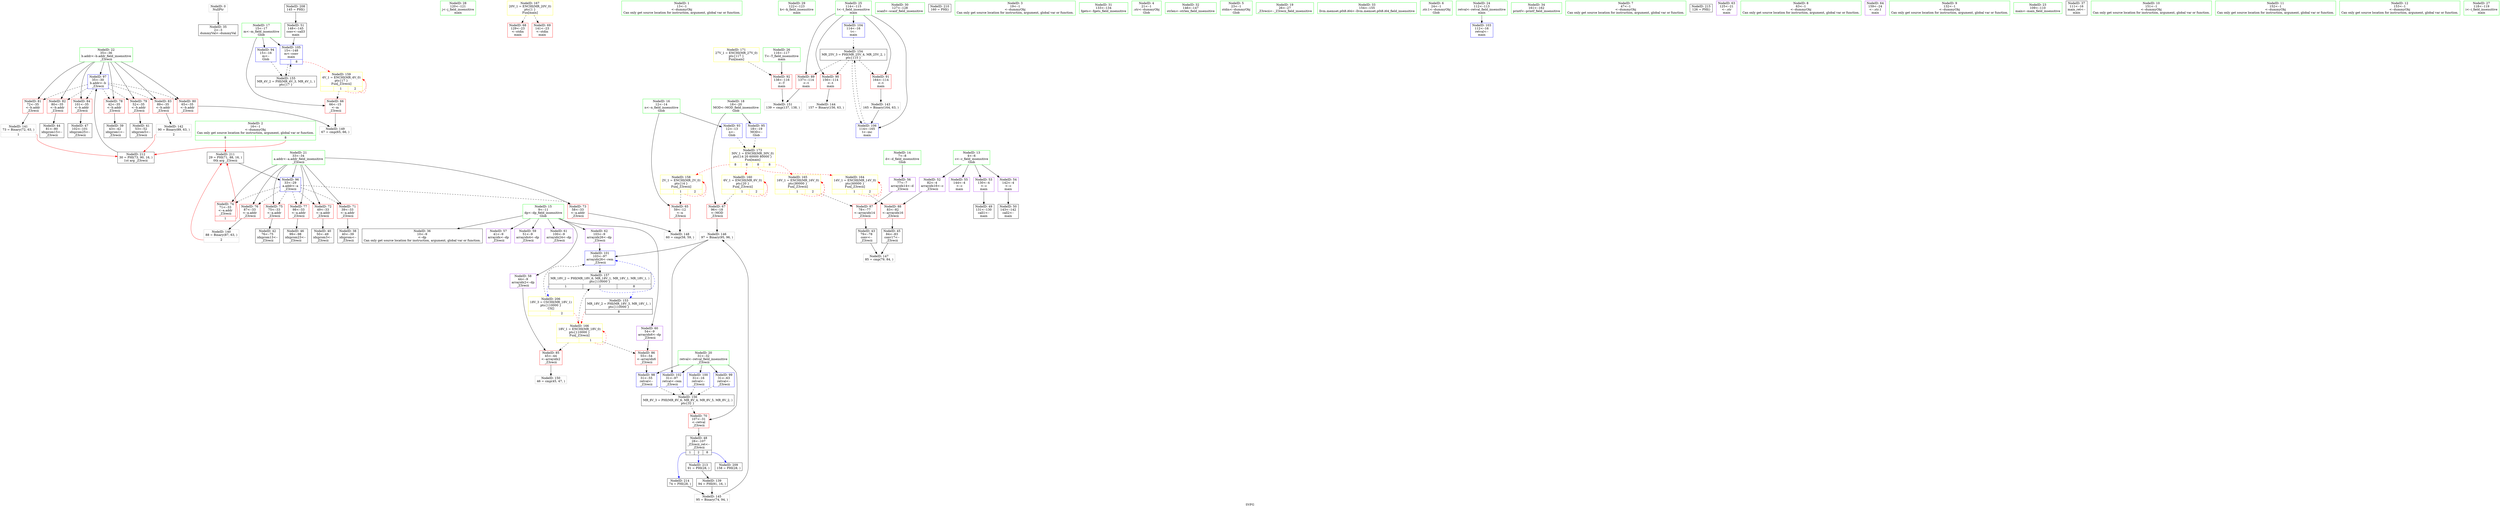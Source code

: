 digraph "SVFG" {
	label="SVFG";

	Node0x561f10889510 [shape=record,color=grey,label="{NodeID: 0\nNullPtr}"];
	Node0x561f10889510 -> Node0x561f1089e9a0[style=solid];
	Node0x561f1089f590 [shape=record,color=blue,label="{NodeID: 97\n35\<--30\nb.addr\<--b\n_Z3recii\n}"];
	Node0x561f1089f590 -> Node0x561f108a1d10[style=dashed];
	Node0x561f1089f590 -> Node0x561f108a1de0[style=dashed];
	Node0x561f1089f590 -> Node0x561f108a1eb0[style=dashed];
	Node0x561f1089f590 -> Node0x561f108a1f80[style=dashed];
	Node0x561f1089f590 -> Node0x561f108a2050[style=dashed];
	Node0x561f1089f590 -> Node0x561f108a2120[style=dashed];
	Node0x561f1089f590 -> Node0x561f108a21f0[style=dashed];
	Node0x561f1089d650 [shape=record,color=green,label="{NodeID: 14\n7\<--8\nd\<--d_field_insensitive\nGlob }"];
	Node0x561f1089d650 -> Node0x561f108a0b30[style=solid];
	Node0x561f1089e300 [shape=record,color=green,label="{NodeID: 28\n120\<--121\nj\<--j_field_insensitive\nmain\n}"];
	Node0x561f108bb9b0 [shape=record,color=black,label="{NodeID: 208\n145 = PHI()\n}"];
	Node0x561f108bb9b0 -> Node0x561f108a0720[style=solid];
	Node0x561f1089efb0 [shape=record,color=black,label="{NodeID: 42\n76\<--75\nidxprom13\<--\n_Z3recii\n}"];
	Node0x561f108a0390 [shape=record,color=black,label="{NodeID: 139\n94 = PHI(91, 16, )\n}"];
	Node0x561f108a0390 -> Node0x561f108a70b0[style=solid];
	Node0x561f108a0b30 [shape=record,color=purple,label="{NodeID: 56\n77\<--7\narrayidx14\<--d\n_Z3recii\n}"];
	Node0x561f108a0b30 -> Node0x561f108a2460[style=solid];
	Node0x561f108ac990 [shape=record,color=black,label="{NodeID: 153\nMR_18V_2 = PHI(MR_18V_3, MR_18V_1, )\npts\{110000 \}\n|{<s0>8}}"];
	Node0x561f108ac990:s0 -> Node0x561f108af3d0[style=dashed,color=red];
	Node0x561f108a1690 [shape=record,color=red,label="{NodeID: 70\n107\<--31\n\<--retval\n_Z3recii\n}"];
	Node0x561f108a1690 -> Node0x561f108a04b0[style=solid];
	Node0x561f108af4b0 [shape=record,color=yellow,style=double,label="{NodeID: 167\n20V_1 = ENCHI(MR_20V_0)\npts\{1 \}\nFun[main]}"];
	Node0x561f108af4b0 -> Node0x561f108a14f0[style=dashed];
	Node0x561f108af4b0 -> Node0x561f108a15c0[style=dashed];
	Node0x561f108a21f0 [shape=record,color=red,label="{NodeID: 84\n101\<--35\n\<--b.addr\n_Z3recii\n}"];
	Node0x561f108a21f0 -> Node0x561f1089f3c0[style=solid];
	Node0x561f108896e0 [shape=record,color=green,label="{NodeID: 1\n13\<--1\n\<--dummyObj\nCan only get source location for instruction, argument, global var or function.}"];
	Node0x561f1089f660 [shape=record,color=blue,label="{NodeID: 98\n31\<--55\nretval\<--\n_Z3recii\n}"];
	Node0x561f1089f660 -> Node0x561f108ad890[style=dashed];
	Node0x561f1089d750 [shape=record,color=green,label="{NodeID: 15\n9\<--11\ndp\<--dp_field_insensitive\nGlob }"];
	Node0x561f1089d750 -> Node0x561f1089eaa0[style=solid];
	Node0x561f1089d750 -> Node0x561f108a0c00[style=solid];
	Node0x561f1089d750 -> Node0x561f108a0cd0[style=solid];
	Node0x561f1089d750 -> Node0x561f108a0da0[style=solid];
	Node0x561f1089d750 -> Node0x561f108a0e70[style=solid];
	Node0x561f1089d750 -> Node0x561f108a0f40[style=solid];
	Node0x561f1089d750 -> Node0x561f108a1010[style=solid];
	Node0x561f1089e3d0 [shape=record,color=green,label="{NodeID: 29\n122\<--123\nk\<--k_field_insensitive\nmain\n}"];
	Node0x561f108bc0a0 [shape=record,color=black,label="{NodeID: 209\n158 = PHI(28, )\n}"];
	Node0x561f1089f080 [shape=record,color=black,label="{NodeID: 43\n79\<--78\nconv\<--\n_Z3recii\n}"];
	Node0x561f1089f080 -> Node0x561f108a73b0[style=solid];
	Node0x561f108a6930 [shape=record,color=grey,label="{NodeID: 140\n88 = Binary(87, 63, )\n|{<s0>2}}"];
	Node0x561f108a6930:s0 -> Node0x561f108bc300[style=solid,color=red];
	Node0x561f108a0c00 [shape=record,color=purple,label="{NodeID: 57\n41\<--9\narrayidx\<--dp\n_Z3recii\n}"];
	Node0x561f108ace90 [shape=record,color=black,label="{NodeID: 154\nMR_25V_3 = PHI(MR_25V_4, MR_25V_2, )\npts\{115 \}\n}"];
	Node0x561f108ace90 -> Node0x561f108a2600[style=dashed];
	Node0x561f108ace90 -> Node0x561f108a26d0[style=dashed];
	Node0x561f108ace90 -> Node0x561f108a27a0[style=dashed];
	Node0x561f108ace90 -> Node0x561f108a3c60[style=dashed];
	Node0x561f108a1760 [shape=record,color=red,label="{NodeID: 71\n39\<--33\n\<--a.addr\n_Z3recii\n}"];
	Node0x561f108a1760 -> Node0x561f1089ec70[style=solid];
	Node0x561f108a22c0 [shape=record,color=red,label="{NodeID: 85\n45\<--44\n\<--arrayidx2\n_Z3recii\n}"];
	Node0x561f108a22c0 -> Node0x561f108a7830[style=solid];
	Node0x561f1089c3a0 [shape=record,color=green,label="{NodeID: 2\n16\<--1\n\<--dummyObj\nCan only get source location for instruction, argument, global var or function.|{<s0>8|<s1>8}}"];
	Node0x561f1089c3a0:s0 -> Node0x561f108bc300[style=solid,color=red];
	Node0x561f1089c3a0:s1 -> Node0x561f108bc5d0[style=solid,color=red];
	Node0x561f1089f730 [shape=record,color=blue,label="{NodeID: 99\n31\<--63\nretval\<--\n_Z3recii\n}"];
	Node0x561f1089f730 -> Node0x561f108ad890[style=dashed];
	Node0x561f1089d850 [shape=record,color=green,label="{NodeID: 16\n12\<--14\nn\<--n_field_insensitive\nGlob }"];
	Node0x561f1089d850 -> Node0x561f108a1280[style=solid];
	Node0x561f1089d850 -> Node0x561f108a2940[style=solid];
	Node0x561f1089e4a0 [shape=record,color=green,label="{NodeID: 30\n127\<--128\nscanf\<--scanf_field_insensitive\n}"];
	Node0x561f108bc230 [shape=record,color=black,label="{NodeID: 210\n160 = PHI()\n}"];
	Node0x561f1089f150 [shape=record,color=black,label="{NodeID: 44\n81\<--80\nidxprom15\<--\n_Z3recii\n}"];
	Node0x561f108a6ab0 [shape=record,color=grey,label="{NodeID: 141\n73 = Binary(72, 63, )\n|{<s0>1}}"];
	Node0x561f108a6ab0:s0 -> Node0x561f108bc5d0[style=solid,color=red];
	Node0x561f108a0cd0 [shape=record,color=purple,label="{NodeID: 58\n44\<--9\narrayidx2\<--dp\n_Z3recii\n}"];
	Node0x561f108a0cd0 -> Node0x561f108a22c0[style=solid];
	Node0x561f108ad390 [shape=record,color=black,label="{NodeID: 155\nMR_4V_2 = PHI(MR_4V_3, MR_4V_1, )\npts\{17 \}\n}"];
	Node0x561f108ad390 -> Node0x561f1089fc10[style=dashed];
	Node0x561f108a1830 [shape=record,color=red,label="{NodeID: 72\n49\<--33\n\<--a.addr\n_Z3recii\n}"];
	Node0x561f108a1830 -> Node0x561f1089ee10[style=solid];
	Node0x561f108a2390 [shape=record,color=red,label="{NodeID: 86\n55\<--54\n\<--arrayidx6\n_Z3recii\n}"];
	Node0x561f108a2390 -> Node0x561f1089f660[style=solid];
	Node0x561f1089c430 [shape=record,color=green,label="{NodeID: 3\n19\<--1\n\<--dummyObj\nCan only get source location for instruction, argument, global var or function.}"];
	Node0x561f1089f800 [shape=record,color=blue,label="{NodeID: 100\n31\<--16\nretval\<--\n_Z3recii\n}"];
	Node0x561f1089f800 -> Node0x561f108ad890[style=dashed];
	Node0x561f1089d950 [shape=record,color=green,label="{NodeID: 17\n15\<--17\nm\<--m_field_insensitive\nGlob }"];
	Node0x561f1089d950 -> Node0x561f108a1350[style=solid];
	Node0x561f1089d950 -> Node0x561f108a2a40[style=solid];
	Node0x561f1089d950 -> Node0x561f1089fc10[style=solid];
	Node0x561f1089e5a0 [shape=record,color=green,label="{NodeID: 31\n133\<--134\nfgets\<--fgets_field_insensitive\n}"];
	Node0x561f108bc300 [shape=record,color=black,label="{NodeID: 211\n29 = PHI(71, 88, 16, )\n0th arg _Z3recii }"];
	Node0x561f108bc300 -> Node0x561f1089f4c0[style=solid];
	Node0x561f1089f220 [shape=record,color=black,label="{NodeID: 45\n84\<--83\nconv17\<--\n_Z3recii\n}"];
	Node0x561f1089f220 -> Node0x561f108a73b0[style=solid];
	Node0x561f108a6c30 [shape=record,color=grey,label="{NodeID: 142\n90 = Binary(89, 63, )\n|{<s0>2}}"];
	Node0x561f108a6c30:s0 -> Node0x561f108bc5d0[style=solid,color=red];
	Node0x561f108a0da0 [shape=record,color=purple,label="{NodeID: 59\n51\<--9\narrayidx4\<--dp\n_Z3recii\n}"];
	Node0x561f108ad890 [shape=record,color=black,label="{NodeID: 156\nMR_8V_3 = PHI(MR_8V_6, MR_8V_4, MR_8V_5, MR_8V_2, )\npts\{32 \}\n}"];
	Node0x561f108ad890 -> Node0x561f108a1690[style=dashed];
	Node0x561f108a1900 [shape=record,color=red,label="{NodeID: 73\n58\<--33\n\<--a.addr\n_Z3recii\n}"];
	Node0x561f108a1900 -> Node0x561f108a7530[style=solid];
	Node0x561f108a2460 [shape=record,color=red,label="{NodeID: 87\n78\<--77\n\<--arrayidx14\n_Z3recii\n}"];
	Node0x561f108a2460 -> Node0x561f1089f080[style=solid];
	Node0x561f1089c6e0 [shape=record,color=green,label="{NodeID: 4\n21\<--1\n.str\<--dummyObj\nGlob }"];
	Node0x561f1089f8d0 [shape=record,color=blue,label="{NodeID: 101\n103\<--97\narrayidx26\<--rem\n_Z3recii\n}"];
	Node0x561f1089f8d0 -> Node0x561f108add90[style=dashed];
	Node0x561f1089da50 [shape=record,color=green,label="{NodeID: 18\n18\<--20\nMOD\<--MOD_field_insensitive\nGlob }"];
	Node0x561f1089da50 -> Node0x561f108a1420[style=solid];
	Node0x561f1089da50 -> Node0x561f108a2b40[style=solid];
	Node0x561f1089e6a0 [shape=record,color=green,label="{NodeID: 32\n146\<--147\nstrlen\<--strlen_field_insensitive\n}"];
	Node0x561f108bc5d0 [shape=record,color=black,label="{NodeID: 212\n30 = PHI(73, 90, 16, )\n1st arg _Z3recii }"];
	Node0x561f108bc5d0 -> Node0x561f1089f590[style=solid];
	Node0x561f1089f2f0 [shape=record,color=black,label="{NodeID: 46\n99\<--98\nidxprom23\<--\n_Z3recii\n}"];
	Node0x561f108a6db0 [shape=record,color=grey,label="{NodeID: 143\n165 = Binary(164, 63, )\n}"];
	Node0x561f108a6db0 -> Node0x561f108a3c60[style=solid];
	Node0x561f108a0e70 [shape=record,color=purple,label="{NodeID: 60\n54\<--9\narrayidx6\<--dp\n_Z3recii\n}"];
	Node0x561f108a0e70 -> Node0x561f108a2390[style=solid];
	Node0x561f108add90 [shape=record,color=black,label="{NodeID: 157\nMR_18V_2 = PHI(MR_18V_6, MR_18V_1, MR_18V_1, MR_18V_1, )\npts\{110000 \}\n|{<s0>1|<s1>2|<s2>8}}"];
	Node0x561f108add90:s0 -> Node0x561f108a3a30[style=dashed,color=blue];
	Node0x561f108add90:s1 -> Node0x561f1089f8d0[style=dashed,color=blue];
	Node0x561f108add90:s2 -> Node0x561f108ac990[style=dashed,color=blue];
	Node0x561f108a19d0 [shape=record,color=red,label="{NodeID: 74\n71\<--33\n\<--a.addr\n_Z3recii\n|{<s0>1}}"];
	Node0x561f108a19d0:s0 -> Node0x561f108bc300[style=solid,color=red];
	Node0x561f108af860 [shape=record,color=yellow,style=double,label="{NodeID: 171\n27V_1 = ENCHI(MR_27V_0)\npts\{117 \}\nFun[main]}"];
	Node0x561f108af860 -> Node0x561f108a2870[style=dashed];
	Node0x561f108a2530 [shape=record,color=red,label="{NodeID: 88\n83\<--82\n\<--arrayidx16\n_Z3recii\n}"];
	Node0x561f108a2530 -> Node0x561f1089f220[style=solid];
	Node0x561f1089c770 [shape=record,color=green,label="{NodeID: 5\n23\<--1\nstdin\<--dummyObj\nGlob }"];
	Node0x561f1089f9a0 [shape=record,color=blue,label="{NodeID: 102\n31\<--97\nretval\<--rem\n_Z3recii\n}"];
	Node0x561f1089f9a0 -> Node0x561f108ad890[style=dashed];
	Node0x561f1089db50 [shape=record,color=green,label="{NodeID: 19\n26\<--27\n_Z3recii\<--_Z3recii_field_insensitive\n}"];
	Node0x561f1089e7a0 [shape=record,color=green,label="{NodeID: 33\n154\<--155\nllvm.memset.p0i8.i64\<--llvm.memset.p0i8.i64_field_insensitive\n}"];
	Node0x561f108bc7f0 [shape=record,color=black,label="{NodeID: 213\n91 = PHI(28, )\n}"];
	Node0x561f108bc7f0 -> Node0x561f108a0390[style=solid];
	Node0x561f1089f3c0 [shape=record,color=black,label="{NodeID: 47\n102\<--101\nidxprom25\<--\n_Z3recii\n}"];
	Node0x561f108a6f30 [shape=record,color=grey,label="{NodeID: 144\n157 = Binary(156, 63, )\n}"];
	Node0x561f108a0f40 [shape=record,color=purple,label="{NodeID: 61\n100\<--9\narrayidx24\<--dp\n_Z3recii\n}"];
	Node0x561f108ae290 [shape=record,color=yellow,style=double,label="{NodeID: 158\n2V_1 = ENCHI(MR_2V_0)\npts\{14 \}\nFun[_Z3recii]|{|<s1>1|<s2>2}}"];
	Node0x561f108ae290 -> Node0x561f108a1280[style=dashed];
	Node0x561f108ae290:s1 -> Node0x561f108ae290[style=dashed,color=red];
	Node0x561f108ae290:s2 -> Node0x561f108ae290[style=dashed,color=red];
	Node0x561f108a1aa0 [shape=record,color=red,label="{NodeID: 75\n75\<--33\n\<--a.addr\n_Z3recii\n}"];
	Node0x561f108a1aa0 -> Node0x561f1089efb0[style=solid];
	Node0x561f108a2600 [shape=record,color=red,label="{NodeID: 89\n137\<--114\n\<--t\nmain\n}"];
	Node0x561f108a2600 -> Node0x561f108a79b0[style=solid];
	Node0x561f1089c800 [shape=record,color=green,label="{NodeID: 6\n24\<--1\n.str.1\<--dummyObj\nGlob }"];
	Node0x561f1089fa70 [shape=record,color=blue,label="{NodeID: 103\n112\<--16\nretval\<--\nmain\n}"];
	Node0x561f1089dc50 [shape=record,color=green,label="{NodeID: 20\n31\<--32\nretval\<--retval_field_insensitive\n_Z3recii\n}"];
	Node0x561f1089dc50 -> Node0x561f108a1690[style=solid];
	Node0x561f1089dc50 -> Node0x561f1089f660[style=solid];
	Node0x561f1089dc50 -> Node0x561f1089f730[style=solid];
	Node0x561f1089dc50 -> Node0x561f1089f800[style=solid];
	Node0x561f1089dc50 -> Node0x561f1089f9a0[style=solid];
	Node0x561f1089e8a0 [shape=record,color=green,label="{NodeID: 34\n161\<--162\nprintf\<--printf_field_insensitive\n}"];
	Node0x561f108bca20 [shape=record,color=black,label="{NodeID: 214\n74 = PHI(28, )\n}"];
	Node0x561f108bca20 -> Node0x561f108a70b0[style=solid];
	Node0x561f108a04b0 [shape=record,color=black,label="{NodeID: 48\n28\<--107\n_Z3recii_ret\<--\n_Z3recii\n|{<s0>1|<s1>2|<s2>8}}"];
	Node0x561f108a04b0:s0 -> Node0x561f108bca20[style=solid,color=blue];
	Node0x561f108a04b0:s1 -> Node0x561f108bc7f0[style=solid,color=blue];
	Node0x561f108a04b0:s2 -> Node0x561f108bc0a0[style=solid,color=blue];
	Node0x561f108a70b0 [shape=record,color=grey,label="{NodeID: 145\n95 = Binary(74, 94, )\n}"];
	Node0x561f108a70b0 -> Node0x561f108a7230[style=solid];
	Node0x561f108a1010 [shape=record,color=purple,label="{NodeID: 62\n103\<--9\narrayidx26\<--dp\n_Z3recii\n}"];
	Node0x561f108a1010 -> Node0x561f1089f8d0[style=solid];
	Node0x561f108aedb0 [shape=record,color=yellow,style=double,label="{NodeID: 159\n4V_1 = ENCHI(MR_4V_0)\npts\{17 \}\nFun[_Z3recii]|{|<s1>1|<s2>2}}"];
	Node0x561f108aedb0 -> Node0x561f108a1350[style=dashed];
	Node0x561f108aedb0:s1 -> Node0x561f108aedb0[style=dashed,color=red];
	Node0x561f108aedb0:s2 -> Node0x561f108aedb0[style=dashed,color=red];
	Node0x561f108a1b70 [shape=record,color=red,label="{NodeID: 76\n87\<--33\n\<--a.addr\n_Z3recii\n}"];
	Node0x561f108a1b70 -> Node0x561f108a6930[style=solid];
	Node0x561f108afa20 [shape=record,color=yellow,style=double,label="{NodeID: 173\n30V_1 = ENCHI(MR_30V_0)\npts\{14 20 60000 80000 \}\nFun[main]|{<s0>8|<s1>8|<s2>8|<s3>8}}"];
	Node0x561f108afa20:s0 -> Node0x561f108ae290[style=dashed,color=red];
	Node0x561f108afa20:s1 -> Node0x561f108aee90[style=dashed,color=red];
	Node0x561f108afa20:s2 -> Node0x561f108af210[style=dashed,color=red];
	Node0x561f108afa20:s3 -> Node0x561f108af2f0[style=dashed,color=red];
	Node0x561f108a26d0 [shape=record,color=red,label="{NodeID: 90\n156\<--114\n\<--t\nmain\n}"];
	Node0x561f108a26d0 -> Node0x561f108a6f30[style=solid];
	Node0x561f1089c890 [shape=record,color=green,label="{NodeID: 7\n47\<--1\n\<--dummyObj\nCan only get source location for instruction, argument, global var or function.}"];
	Node0x561f1089fb40 [shape=record,color=blue,label="{NodeID: 104\n114\<--16\nt\<--\nmain\n}"];
	Node0x561f1089fb40 -> Node0x561f108ace90[style=dashed];
	Node0x561f1089dd20 [shape=record,color=green,label="{NodeID: 21\n33\<--34\na.addr\<--a.addr_field_insensitive\n_Z3recii\n}"];
	Node0x561f1089dd20 -> Node0x561f108a1760[style=solid];
	Node0x561f1089dd20 -> Node0x561f108a1830[style=solid];
	Node0x561f1089dd20 -> Node0x561f108a1900[style=solid];
	Node0x561f1089dd20 -> Node0x561f108a19d0[style=solid];
	Node0x561f1089dd20 -> Node0x561f108a1aa0[style=solid];
	Node0x561f1089dd20 -> Node0x561f108a1b70[style=solid];
	Node0x561f1089dd20 -> Node0x561f108a1c40[style=solid];
	Node0x561f1089dd20 -> Node0x561f1089f4c0[style=solid];
	Node0x561f1089e9a0 [shape=record,color=black,label="{NodeID: 35\n2\<--3\ndummyVal\<--dummyVal\n}"];
	Node0x561f108bcb60 [shape=record,color=black,label="{NodeID: 215\n126 = PHI()\n}"];
	Node0x561f108a0580 [shape=record,color=black,label="{NodeID: 49\n131\<--130\ncall1\<--\nmain\n}"];
	Node0x561f108a7230 [shape=record,color=grey,label="{NodeID: 146\n97 = Binary(95, 96, )\n}"];
	Node0x561f108a7230 -> Node0x561f1089f8d0[style=solid];
	Node0x561f108a7230 -> Node0x561f1089f9a0[style=solid];
	Node0x561f108a10e0 [shape=record,color=purple,label="{NodeID: 63\n125\<--21\n\<--.str\nmain\n}"];
	Node0x561f108aee90 [shape=record,color=yellow,style=double,label="{NodeID: 160\n6V_1 = ENCHI(MR_6V_0)\npts\{20 \}\nFun[_Z3recii]|{|<s1>1|<s2>2}}"];
	Node0x561f108aee90 -> Node0x561f108a1420[style=dashed];
	Node0x561f108aee90:s1 -> Node0x561f108aee90[style=dashed,color=red];
	Node0x561f108aee90:s2 -> Node0x561f108aee90[style=dashed,color=red];
	Node0x561f108a1c40 [shape=record,color=red,label="{NodeID: 77\n98\<--33\n\<--a.addr\n_Z3recii\n}"];
	Node0x561f108a1c40 -> Node0x561f1089f2f0[style=solid];
	Node0x561f108a27a0 [shape=record,color=red,label="{NodeID: 91\n164\<--114\n\<--t\nmain\n}"];
	Node0x561f108a27a0 -> Node0x561f108a6db0[style=solid];
	Node0x561f1089d0d0 [shape=record,color=green,label="{NodeID: 8\n63\<--1\n\<--dummyObj\nCan only get source location for instruction, argument, global var or function.}"];
	Node0x561f1089fc10 [shape=record,color=blue,label="{NodeID: 105\n15\<--148\nm\<--conv\nmain\n|{|<s1>8}}"];
	Node0x561f1089fc10 -> Node0x561f108ad390[style=dashed];
	Node0x561f1089fc10:s1 -> Node0x561f108aedb0[style=dashed,color=red];
	Node0x561f1089ddf0 [shape=record,color=green,label="{NodeID: 22\n35\<--36\nb.addr\<--b.addr_field_insensitive\n_Z3recii\n}"];
	Node0x561f1089ddf0 -> Node0x561f108a1d10[style=solid];
	Node0x561f1089ddf0 -> Node0x561f108a1de0[style=solid];
	Node0x561f1089ddf0 -> Node0x561f108a1eb0[style=solid];
	Node0x561f1089ddf0 -> Node0x561f108a1f80[style=solid];
	Node0x561f1089ddf0 -> Node0x561f108a2050[style=solid];
	Node0x561f1089ddf0 -> Node0x561f108a2120[style=solid];
	Node0x561f1089ddf0 -> Node0x561f108a21f0[style=solid];
	Node0x561f1089ddf0 -> Node0x561f1089f590[style=solid];
	Node0x561f1089eaa0 [shape=record,color=black,label="{NodeID: 36\n10\<--9\n\<--dp\nCan only get source location for instruction, argument, global var or function.}"];
	Node0x561f108a0650 [shape=record,color=black,label="{NodeID: 50\n143\<--142\ncall2\<--\nmain\n}"];
	Node0x561f108a73b0 [shape=record,color=grey,label="{NodeID: 147\n85 = cmp(79, 84, )\n}"];
	Node0x561f108a11b0 [shape=record,color=purple,label="{NodeID: 64\n159\<--24\n\<--.str.1\nmain\n}"];
	Node0x561f108a1d10 [shape=record,color=red,label="{NodeID: 78\n42\<--35\n\<--b.addr\n_Z3recii\n}"];
	Node0x561f108a1d10 -> Node0x561f1089ed40[style=solid];
	Node0x561f108a2870 [shape=record,color=red,label="{NodeID: 92\n138\<--116\n\<--T\nmain\n}"];
	Node0x561f108a2870 -> Node0x561f108a79b0[style=solid];
	Node0x561f1089d190 [shape=record,color=green,label="{NodeID: 9\n132\<--1\n\<--dummyObj\nCan only get source location for instruction, argument, global var or function.}"];
	Node0x561f108a3c60 [shape=record,color=blue,label="{NodeID: 106\n114\<--165\nt\<--inc\nmain\n}"];
	Node0x561f108a3c60 -> Node0x561f108ace90[style=dashed];
	Node0x561f1089dec0 [shape=record,color=green,label="{NodeID: 23\n109\<--110\nmain\<--main_field_insensitive\n}"];
	Node0x561f1089eba0 [shape=record,color=black,label="{NodeID: 37\n111\<--16\nmain_ret\<--\nmain\n}"];
	Node0x561f108a0720 [shape=record,color=black,label="{NodeID: 51\n148\<--145\nconv\<--call3\nmain\n}"];
	Node0x561f108a0720 -> Node0x561f1089fc10[style=solid];
	Node0x561f108a7530 [shape=record,color=grey,label="{NodeID: 148\n60 = cmp(58, 59, )\n}"];
	Node0x561f108a1280 [shape=record,color=red,label="{NodeID: 65\n59\<--12\n\<--n\n_Z3recii\n}"];
	Node0x561f108a1280 -> Node0x561f108a7530[style=solid];
	Node0x561f108a1de0 [shape=record,color=red,label="{NodeID: 79\n52\<--35\n\<--b.addr\n_Z3recii\n}"];
	Node0x561f108a1de0 -> Node0x561f1089eee0[style=solid];
	Node0x561f108a2940 [shape=record,color=blue,label="{NodeID: 93\n12\<--13\nn\<--\nGlob }"];
	Node0x561f108a2940 -> Node0x561f108afa20[style=dashed];
	Node0x561f1089d250 [shape=record,color=green,label="{NodeID: 10\n151\<--1\n\<--dummyObj\nCan only get source location for instruction, argument, global var or function.}"];
	Node0x561f1089dfc0 [shape=record,color=green,label="{NodeID: 24\n112\<--113\nretval\<--retval_field_insensitive\nmain\n}"];
	Node0x561f1089dfc0 -> Node0x561f1089fa70[style=solid];
	Node0x561f1089ec70 [shape=record,color=black,label="{NodeID: 38\n40\<--39\nidxprom\<--\n_Z3recii\n}"];
	Node0x561f108a07f0 [shape=record,color=purple,label="{NodeID: 52\n82\<--4\narrayidx16\<--c\n_Z3recii\n}"];
	Node0x561f108a07f0 -> Node0x561f108a2530[style=solid];
	Node0x561f108a76b0 [shape=record,color=grey,label="{NodeID: 149\n67 = cmp(65, 66, )\n}"];
	Node0x561f108a1350 [shape=record,color=red,label="{NodeID: 66\n66\<--15\n\<--m\n_Z3recii\n}"];
	Node0x561f108a1350 -> Node0x561f108a76b0[style=solid];
	Node0x561f108a1eb0 [shape=record,color=red,label="{NodeID: 80\n65\<--35\n\<--b.addr\n_Z3recii\n}"];
	Node0x561f108a1eb0 -> Node0x561f108a76b0[style=solid];
	Node0x561f108a2a40 [shape=record,color=blue,label="{NodeID: 94\n15\<--16\nm\<--\nGlob }"];
	Node0x561f108a2a40 -> Node0x561f108ad390[style=dashed];
	Node0x561f1089d350 [shape=record,color=green,label="{NodeID: 11\n152\<--1\n\<--dummyObj\nCan only get source location for instruction, argument, global var or function.}"];
	Node0x561f1089e090 [shape=record,color=green,label="{NodeID: 25\n114\<--115\nt\<--t_field_insensitive\nmain\n}"];
	Node0x561f1089e090 -> Node0x561f108a2600[style=solid];
	Node0x561f1089e090 -> Node0x561f108a26d0[style=solid];
	Node0x561f1089e090 -> Node0x561f108a27a0[style=solid];
	Node0x561f1089e090 -> Node0x561f1089fb40[style=solid];
	Node0x561f1089e090 -> Node0x561f108a3c60[style=solid];
	Node0x561f1089ed40 [shape=record,color=black,label="{NodeID: 39\n43\<--42\nidxprom1\<--\n_Z3recii\n}"];
	Node0x561f108a08c0 [shape=record,color=purple,label="{NodeID: 53\n130\<--4\n\<--c\nmain\n}"];
	Node0x561f108a08c0 -> Node0x561f108a0580[style=solid];
	Node0x561f108a7830 [shape=record,color=grey,label="{NodeID: 150\n46 = cmp(45, 47, )\n}"];
	Node0x561f108a1420 [shape=record,color=red,label="{NodeID: 67\n96\<--18\n\<--MOD\n_Z3recii\n}"];
	Node0x561f108a1420 -> Node0x561f108a7230[style=solid];
	Node0x561f108af210 [shape=record,color=yellow,style=double,label="{NodeID: 164\n14V_1 = ENCHI(MR_14V_0)\npts\{60000 \}\nFun[_Z3recii]|{|<s1>1|<s2>2}}"];
	Node0x561f108af210 -> Node0x561f108a2530[style=dashed];
	Node0x561f108af210:s1 -> Node0x561f108af210[style=dashed,color=red];
	Node0x561f108af210:s2 -> Node0x561f108af210[style=dashed,color=red];
	Node0x561f108a1f80 [shape=record,color=red,label="{NodeID: 81\n72\<--35\n\<--b.addr\n_Z3recii\n}"];
	Node0x561f108a1f80 -> Node0x561f108a6ab0[style=solid];
	Node0x561f108a2b40 [shape=record,color=blue,label="{NodeID: 95\n18\<--19\nMOD\<--\nGlob }"];
	Node0x561f108a2b40 -> Node0x561f108afa20[style=dashed];
	Node0x561f1089d450 [shape=record,color=green,label="{NodeID: 12\n153\<--1\n\<--dummyObj\nCan only get source location for instruction, argument, global var or function.}"];
	Node0x561f1089e160 [shape=record,color=green,label="{NodeID: 26\n116\<--117\nT\<--T_field_insensitive\nmain\n}"];
	Node0x561f1089e160 -> Node0x561f108a2870[style=solid];
	Node0x561f108a3a30 [shape=record,color=yellow,style=double,label="{NodeID: 206\n18V_3 = CSCHI(MR_18V_1)\npts\{110000 \}\nCS[]|{|<s1>2}}"];
	Node0x561f108a3a30 -> Node0x561f1089f8d0[style=dashed];
	Node0x561f108a3a30:s1 -> Node0x561f108af3d0[style=dashed,color=red];
	Node0x561f1089ee10 [shape=record,color=black,label="{NodeID: 40\n50\<--49\nidxprom3\<--\n_Z3recii\n}"];
	Node0x561f108a0990 [shape=record,color=purple,label="{NodeID: 54\n142\<--4\n\<--c\nmain\n}"];
	Node0x561f108a0990 -> Node0x561f108a0650[style=solid];
	Node0x561f108a79b0 [shape=record,color=grey,label="{NodeID: 151\n139 = cmp(137, 138, )\n}"];
	Node0x561f108a14f0 [shape=record,color=red,label="{NodeID: 68\n129\<--23\n\<--stdin\nmain\n}"];
	Node0x561f108af2f0 [shape=record,color=yellow,style=double,label="{NodeID: 165\n16V_1 = ENCHI(MR_16V_0)\npts\{80000 \}\nFun[_Z3recii]|{|<s1>1|<s2>2}}"];
	Node0x561f108af2f0 -> Node0x561f108a2460[style=dashed];
	Node0x561f108af2f0:s1 -> Node0x561f108af2f0[style=dashed,color=red];
	Node0x561f108af2f0:s2 -> Node0x561f108af2f0[style=dashed,color=red];
	Node0x561f108a2050 [shape=record,color=red,label="{NodeID: 82\n80\<--35\n\<--b.addr\n_Z3recii\n}"];
	Node0x561f108a2050 -> Node0x561f1089f150[style=solid];
	Node0x561f1089f4c0 [shape=record,color=blue,label="{NodeID: 96\n33\<--29\na.addr\<--a\n_Z3recii\n}"];
	Node0x561f1089f4c0 -> Node0x561f108a1760[style=dashed];
	Node0x561f1089f4c0 -> Node0x561f108a1830[style=dashed];
	Node0x561f1089f4c0 -> Node0x561f108a1900[style=dashed];
	Node0x561f1089f4c0 -> Node0x561f108a19d0[style=dashed];
	Node0x561f1089f4c0 -> Node0x561f108a1aa0[style=dashed];
	Node0x561f1089f4c0 -> Node0x561f108a1b70[style=dashed];
	Node0x561f1089f4c0 -> Node0x561f108a1c40[style=dashed];
	Node0x561f1089d550 [shape=record,color=green,label="{NodeID: 13\n4\<--6\nc\<--c_field_insensitive\nGlob }"];
	Node0x561f1089d550 -> Node0x561f108a07f0[style=solid];
	Node0x561f1089d550 -> Node0x561f108a08c0[style=solid];
	Node0x561f1089d550 -> Node0x561f108a0990[style=solid];
	Node0x561f1089d550 -> Node0x561f108a0a60[style=solid];
	Node0x561f1089e230 [shape=record,color=green,label="{NodeID: 27\n118\<--119\ni\<--i_field_insensitive\nmain\n}"];
	Node0x561f1089eee0 [shape=record,color=black,label="{NodeID: 41\n53\<--52\nidxprom5\<--\n_Z3recii\n}"];
	Node0x561f108a0a60 [shape=record,color=purple,label="{NodeID: 55\n144\<--4\n\<--c\nmain\n}"];
	Node0x561f108a15c0 [shape=record,color=red,label="{NodeID: 69\n141\<--23\n\<--stdin\nmain\n}"];
	Node0x561f108af3d0 [shape=record,color=yellow,style=double,label="{NodeID: 166\n18V_1 = ENCHI(MR_18V_0)\npts\{110000 \}\nFun[_Z3recii]|{|<s3>1}}"];
	Node0x561f108af3d0 -> Node0x561f108a22c0[style=dashed];
	Node0x561f108af3d0 -> Node0x561f108a2390[style=dashed];
	Node0x561f108af3d0 -> Node0x561f108add90[style=dashed];
	Node0x561f108af3d0:s3 -> Node0x561f108af3d0[style=dashed,color=red];
	Node0x561f108a2120 [shape=record,color=red,label="{NodeID: 83\n89\<--35\n\<--b.addr\n_Z3recii\n}"];
	Node0x561f108a2120 -> Node0x561f108a6c30[style=solid];
}
